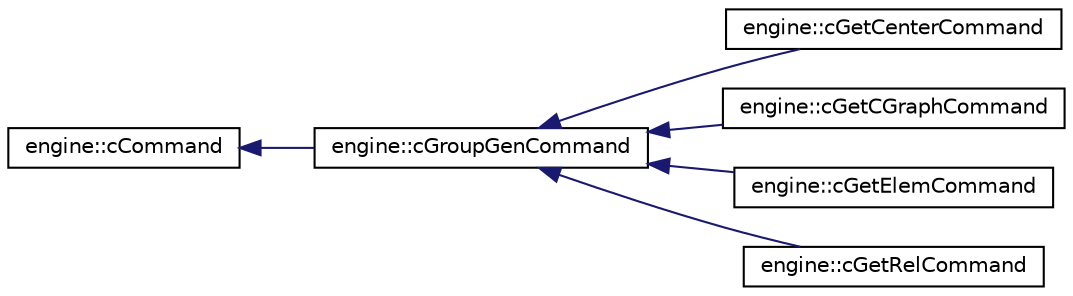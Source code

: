 digraph G
{
  edge [fontname="Helvetica",fontsize="10",labelfontname="Helvetica",labelfontsize="10"];
  node [fontname="Helvetica",fontsize="10",shape=record];
  rankdir="LR";
  Node1 [label="engine::cCommand",height=0.2,width=0.4,color="black", fillcolor="white", style="filled",URL="$classengine_1_1cCommand.html"];
  Node1 -> Node2 [dir="back",color="midnightblue",fontsize="10",style="solid",fontname="Helvetica"];
  Node2 [label="engine::cGroupGenCommand",height=0.2,width=0.4,color="black", fillcolor="white", style="filled",URL="$classengine_1_1cGroupGenCommand.html"];
  Node2 -> Node3 [dir="back",color="midnightblue",fontsize="10",style="solid",fontname="Helvetica"];
  Node3 [label="engine::cGetCenterCommand",height=0.2,width=0.4,color="black", fillcolor="white", style="filled",URL="$classengine_1_1cGetCenterCommand.html"];
  Node2 -> Node4 [dir="back",color="midnightblue",fontsize="10",style="solid",fontname="Helvetica"];
  Node4 [label="engine::cGetCGraphCommand",height=0.2,width=0.4,color="black", fillcolor="white", style="filled",URL="$classengine_1_1cGetCGraphCommand.html"];
  Node2 -> Node5 [dir="back",color="midnightblue",fontsize="10",style="solid",fontname="Helvetica"];
  Node5 [label="engine::cGetElemCommand",height=0.2,width=0.4,color="black", fillcolor="white", style="filled",URL="$classengine_1_1cGetElemCommand.html"];
  Node2 -> Node6 [dir="back",color="midnightblue",fontsize="10",style="solid",fontname="Helvetica"];
  Node6 [label="engine::cGetRelCommand",height=0.2,width=0.4,color="black", fillcolor="white", style="filled",URL="$classengine_1_1cGetRelCommand.html"];
}
